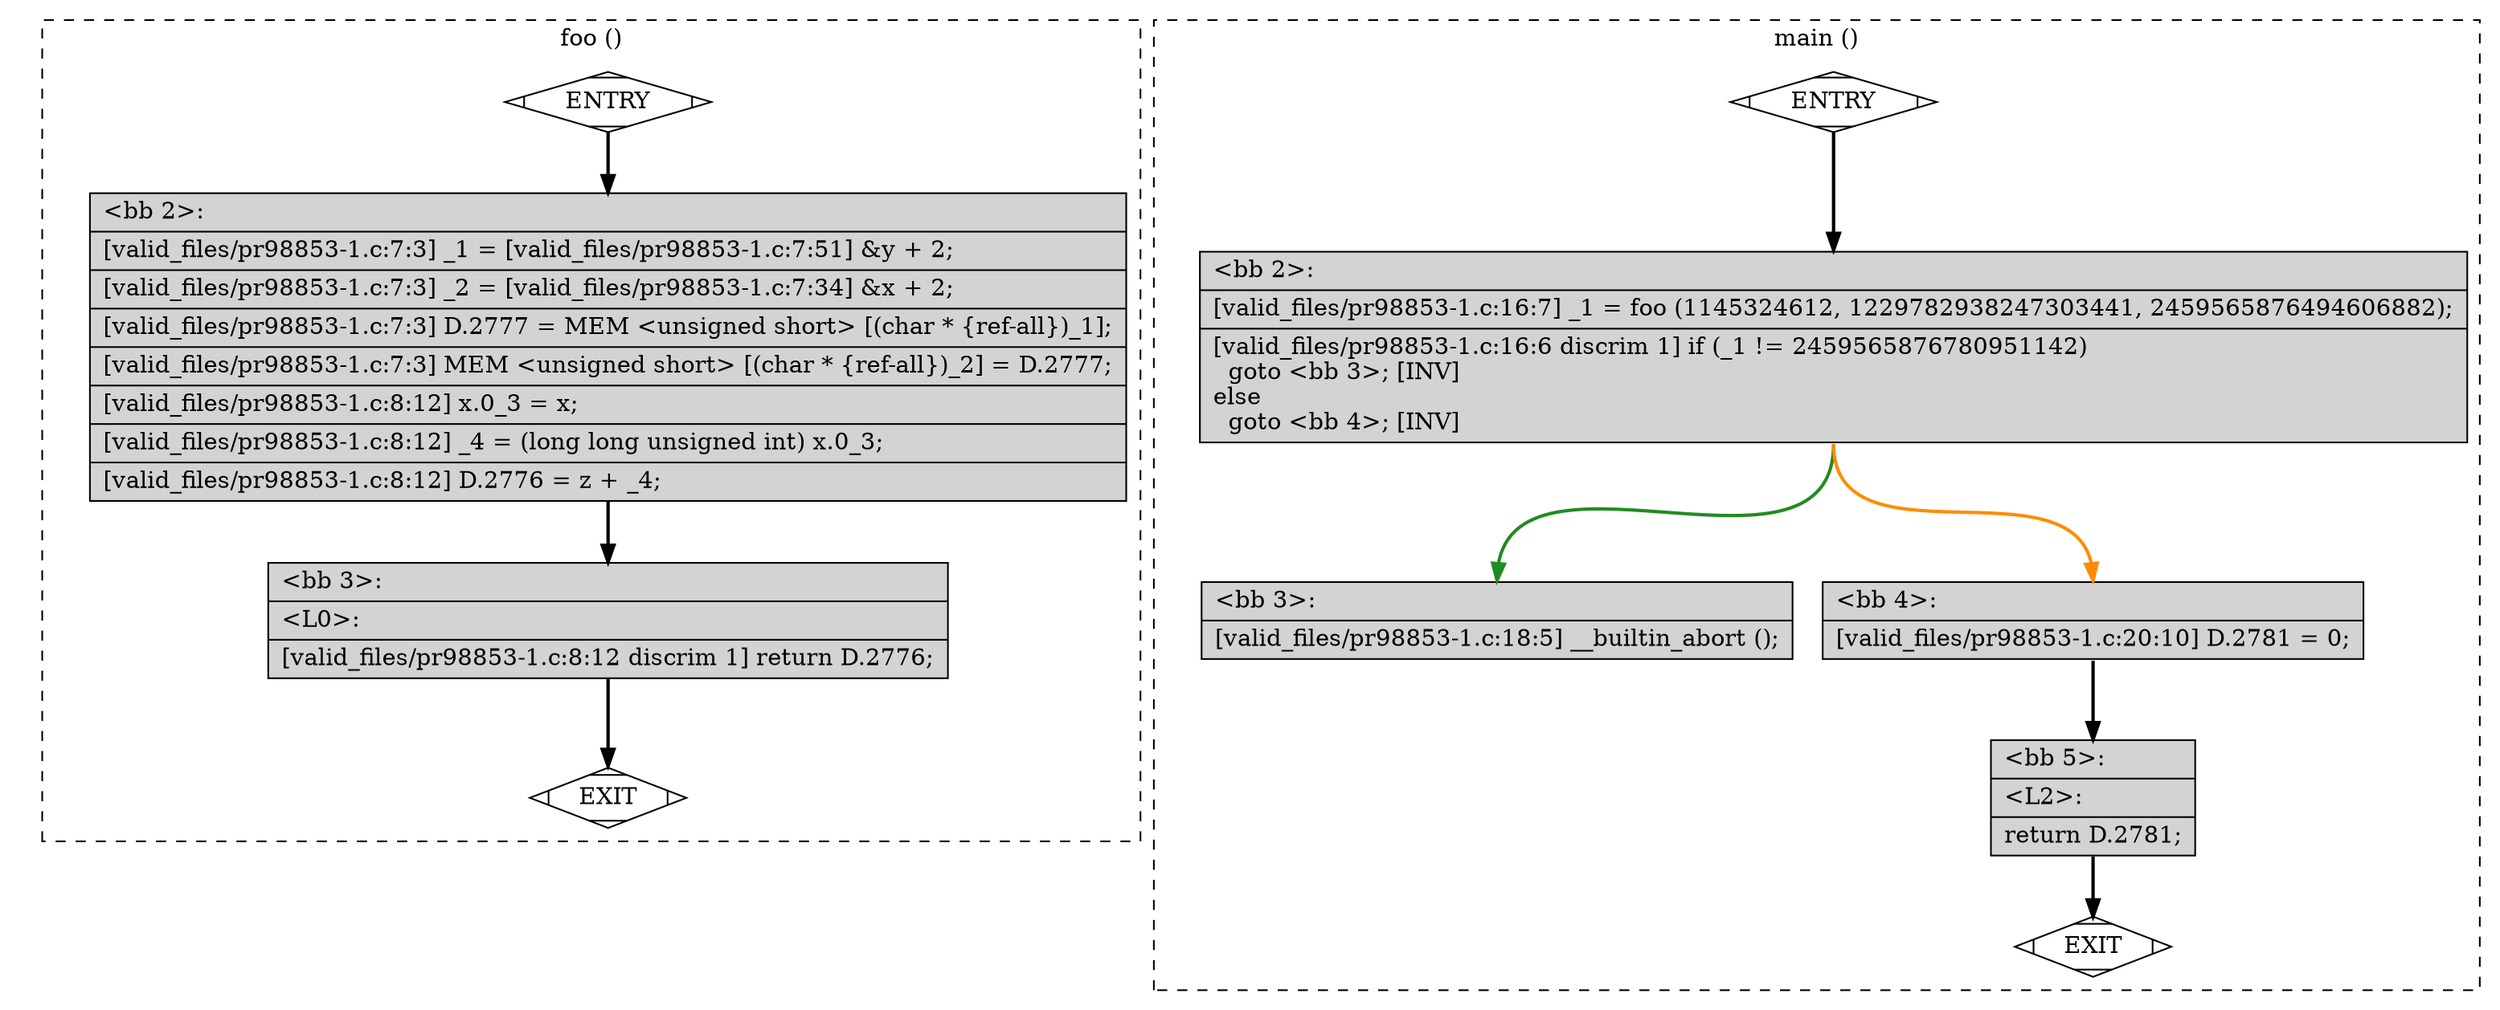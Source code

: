 digraph "a-pr98853-1.c.015t.cfg" {
overlap=false;
subgraph "cluster_foo" {
	style="dashed";
	color="black";
	label="foo ()";
	fn_0_basic_block_0 [shape=Mdiamond,style=filled,fillcolor=white,label="ENTRY"];

	fn_0_basic_block_1 [shape=Mdiamond,style=filled,fillcolor=white,label="EXIT"];

	fn_0_basic_block_2 [shape=record,style=filled,fillcolor=lightgrey,label="{\<bb\ 2\>:\l\
|[valid_files/pr98853-1.c:7:3]\ _1\ =\ [valid_files/pr98853-1.c:7:51]\ &y\ +\ 2;\l\
|[valid_files/pr98853-1.c:7:3]\ _2\ =\ [valid_files/pr98853-1.c:7:34]\ &x\ +\ 2;\l\
|[valid_files/pr98853-1.c:7:3]\ D.2777\ =\ MEM\ \<unsigned\ short\>\ [(char\ *\ \{ref-all\})_1];\l\
|[valid_files/pr98853-1.c:7:3]\ MEM\ \<unsigned\ short\>\ [(char\ *\ \{ref-all\})_2]\ =\ D.2777;\l\
|[valid_files/pr98853-1.c:8:12]\ x.0_3\ =\ x;\l\
|[valid_files/pr98853-1.c:8:12]\ _4\ =\ (long\ long\ unsigned\ int)\ x.0_3;\l\
|[valid_files/pr98853-1.c:8:12]\ D.2776\ =\ z\ +\ _4;\l\
}"];

	fn_0_basic_block_3 [shape=record,style=filled,fillcolor=lightgrey,label="{\<bb\ 3\>:\l\
|\<L0\>:\l\
|[valid_files/pr98853-1.c:8:12\ discrim\ 1]\ return\ D.2776;\l\
}"];

	fn_0_basic_block_0:s -> fn_0_basic_block_2:n [style="solid,bold",color=black,weight=100,constraint=true];
	fn_0_basic_block_2:s -> fn_0_basic_block_3:n [style="solid,bold",color=black,weight=100,constraint=true];
	fn_0_basic_block_3:s -> fn_0_basic_block_1:n [style="solid,bold",color=black,weight=10,constraint=true];
	fn_0_basic_block_0:s -> fn_0_basic_block_1:n [style="invis",constraint=true];
}
subgraph "cluster_main" {
	style="dashed";
	color="black";
	label="main ()";
	fn_1_basic_block_0 [shape=Mdiamond,style=filled,fillcolor=white,label="ENTRY"];

	fn_1_basic_block_1 [shape=Mdiamond,style=filled,fillcolor=white,label="EXIT"];

	fn_1_basic_block_2 [shape=record,style=filled,fillcolor=lightgrey,label="{\<bb\ 2\>:\l\
|[valid_files/pr98853-1.c:16:7]\ _1\ =\ foo\ (1145324612,\ 1229782938247303441,\ 2459565876494606882);\l\
|[valid_files/pr98853-1.c:16:6\ discrim\ 1]\ if\ (_1\ !=\ 2459565876780951142)\l\
\ \ goto\ \<bb\ 3\>;\ [INV]\l\
else\l\
\ \ goto\ \<bb\ 4\>;\ [INV]\l\
}"];

	fn_1_basic_block_3 [shape=record,style=filled,fillcolor=lightgrey,label="{\<bb\ 3\>:\l\
|[valid_files/pr98853-1.c:18:5]\ __builtin_abort\ ();\l\
}"];

	fn_1_basic_block_4 [shape=record,style=filled,fillcolor=lightgrey,label="{\<bb\ 4\>:\l\
|[valid_files/pr98853-1.c:20:10]\ D.2781\ =\ 0;\l\
}"];

	fn_1_basic_block_5 [shape=record,style=filled,fillcolor=lightgrey,label="{\<bb\ 5\>:\l\
|\<L2\>:\l\
|return\ D.2781;\l\
}"];

	fn_1_basic_block_0:s -> fn_1_basic_block_2:n [style="solid,bold",color=black,weight=100,constraint=true];
	fn_1_basic_block_2:s -> fn_1_basic_block_3:n [style="solid,bold",color=forestgreen,weight=10,constraint=true];
	fn_1_basic_block_2:s -> fn_1_basic_block_4:n [style="solid,bold",color=darkorange,weight=10,constraint=true];
	fn_1_basic_block_4:s -> fn_1_basic_block_5:n [style="solid,bold",color=black,weight=100,constraint=true];
	fn_1_basic_block_5:s -> fn_1_basic_block_1:n [style="solid,bold",color=black,weight=10,constraint=true];
	fn_1_basic_block_0:s -> fn_1_basic_block_1:n [style="invis",constraint=true];
}
}
